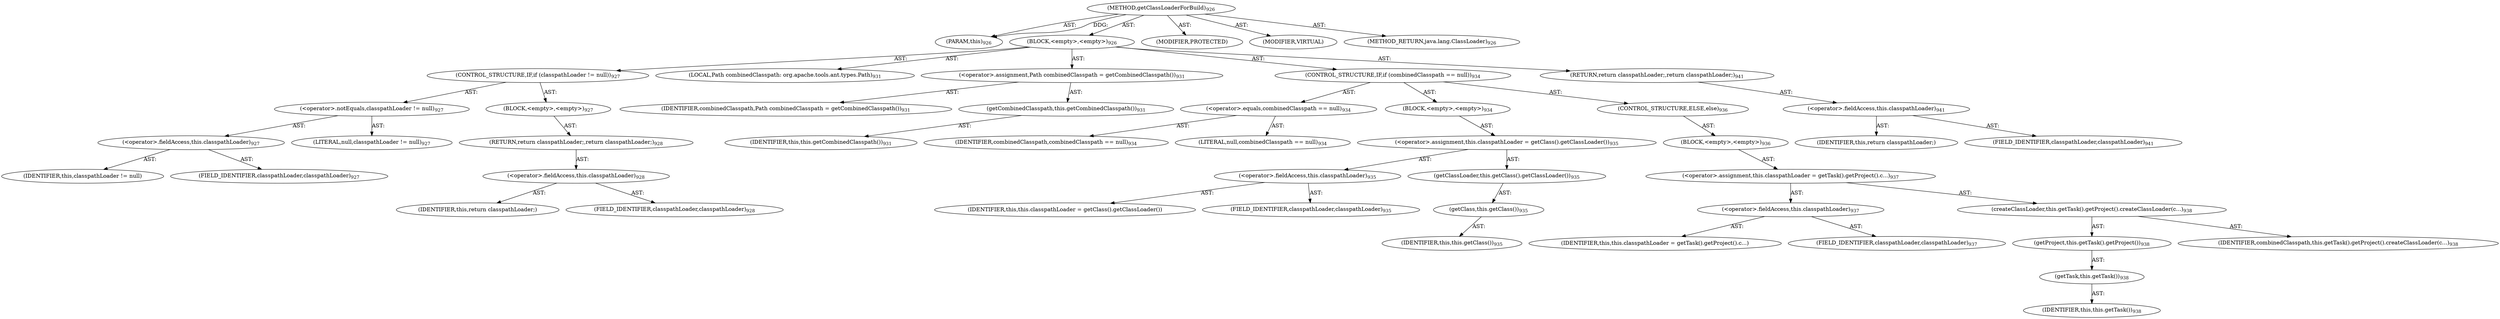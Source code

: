digraph "getClassLoaderForBuild" {  
"111669149727" [label = <(METHOD,getClassLoaderForBuild)<SUB>926</SUB>> ]
"115964117006" [label = <(PARAM,this)<SUB>926</SUB>> ]
"25769803907" [label = <(BLOCK,&lt;empty&gt;,&lt;empty&gt;)<SUB>926</SUB>> ]
"47244640343" [label = <(CONTROL_STRUCTURE,IF,if (classpathLoader != null))<SUB>927</SUB>> ]
"30064771702" [label = <(&lt;operator&gt;.notEquals,classpathLoader != null)<SUB>927</SUB>> ]
"30064771703" [label = <(&lt;operator&gt;.fieldAccess,this.classpathLoader)<SUB>927</SUB>> ]
"68719477256" [label = <(IDENTIFIER,this,classpathLoader != null)> ]
"55834574996" [label = <(FIELD_IDENTIFIER,classpathLoader,classpathLoader)<SUB>927</SUB>> ]
"90194313331" [label = <(LITERAL,null,classpathLoader != null)<SUB>927</SUB>> ]
"25769803908" [label = <(BLOCK,&lt;empty&gt;,&lt;empty&gt;)<SUB>927</SUB>> ]
"146028888085" [label = <(RETURN,return classpathLoader;,return classpathLoader;)<SUB>928</SUB>> ]
"30064771704" [label = <(&lt;operator&gt;.fieldAccess,this.classpathLoader)<SUB>928</SUB>> ]
"68719477257" [label = <(IDENTIFIER,this,return classpathLoader;)> ]
"55834574997" [label = <(FIELD_IDENTIFIER,classpathLoader,classpathLoader)<SUB>928</SUB>> ]
"94489280595" [label = <(LOCAL,Path combinedClasspath: org.apache.tools.ant.types.Path)<SUB>931</SUB>> ]
"30064771705" [label = <(&lt;operator&gt;.assignment,Path combinedClasspath = getCombinedClasspath())<SUB>931</SUB>> ]
"68719477258" [label = <(IDENTIFIER,combinedClasspath,Path combinedClasspath = getCombinedClasspath())<SUB>931</SUB>> ]
"30064771706" [label = <(getCombinedClasspath,this.getCombinedClasspath())<SUB>931</SUB>> ]
"68719476772" [label = <(IDENTIFIER,this,this.getCombinedClasspath())<SUB>931</SUB>> ]
"47244640344" [label = <(CONTROL_STRUCTURE,IF,if (combinedClasspath == null))<SUB>934</SUB>> ]
"30064771707" [label = <(&lt;operator&gt;.equals,combinedClasspath == null)<SUB>934</SUB>> ]
"68719477259" [label = <(IDENTIFIER,combinedClasspath,combinedClasspath == null)<SUB>934</SUB>> ]
"90194313332" [label = <(LITERAL,null,combinedClasspath == null)<SUB>934</SUB>> ]
"25769803909" [label = <(BLOCK,&lt;empty&gt;,&lt;empty&gt;)<SUB>934</SUB>> ]
"30064771708" [label = <(&lt;operator&gt;.assignment,this.classpathLoader = getClass().getClassLoader())<SUB>935</SUB>> ]
"30064771709" [label = <(&lt;operator&gt;.fieldAccess,this.classpathLoader)<SUB>935</SUB>> ]
"68719477260" [label = <(IDENTIFIER,this,this.classpathLoader = getClass().getClassLoader())> ]
"55834574998" [label = <(FIELD_IDENTIFIER,classpathLoader,classpathLoader)<SUB>935</SUB>> ]
"30064771710" [label = <(getClassLoader,this.getClass().getClassLoader())<SUB>935</SUB>> ]
"30064771711" [label = <(getClass,this.getClass())<SUB>935</SUB>> ]
"68719476773" [label = <(IDENTIFIER,this,this.getClass())<SUB>935</SUB>> ]
"47244640345" [label = <(CONTROL_STRUCTURE,ELSE,else)<SUB>936</SUB>> ]
"25769803910" [label = <(BLOCK,&lt;empty&gt;,&lt;empty&gt;)<SUB>936</SUB>> ]
"30064771712" [label = <(&lt;operator&gt;.assignment,this.classpathLoader = getTask().getProject().c...)<SUB>937</SUB>> ]
"30064771713" [label = <(&lt;operator&gt;.fieldAccess,this.classpathLoader)<SUB>937</SUB>> ]
"68719477261" [label = <(IDENTIFIER,this,this.classpathLoader = getTask().getProject().c...)> ]
"55834574999" [label = <(FIELD_IDENTIFIER,classpathLoader,classpathLoader)<SUB>937</SUB>> ]
"30064771714" [label = <(createClassLoader,this.getTask().getProject().createClassLoader(c...)<SUB>938</SUB>> ]
"30064771715" [label = <(getProject,this.getTask().getProject())<SUB>938</SUB>> ]
"30064771716" [label = <(getTask,this.getTask())<SUB>938</SUB>> ]
"68719476774" [label = <(IDENTIFIER,this,this.getTask())<SUB>938</SUB>> ]
"68719477262" [label = <(IDENTIFIER,combinedClasspath,this.getTask().getProject().createClassLoader(c...)<SUB>938</SUB>> ]
"146028888086" [label = <(RETURN,return classpathLoader;,return classpathLoader;)<SUB>941</SUB>> ]
"30064771717" [label = <(&lt;operator&gt;.fieldAccess,this.classpathLoader)<SUB>941</SUB>> ]
"68719477263" [label = <(IDENTIFIER,this,return classpathLoader;)> ]
"55834575000" [label = <(FIELD_IDENTIFIER,classpathLoader,classpathLoader)<SUB>941</SUB>> ]
"133143986264" [label = <(MODIFIER,PROTECTED)> ]
"133143986265" [label = <(MODIFIER,VIRTUAL)> ]
"128849018911" [label = <(METHOD_RETURN,java.lang.ClassLoader)<SUB>926</SUB>> ]
  "111669149727" -> "115964117006"  [ label = "AST: "] 
  "111669149727" -> "25769803907"  [ label = "AST: "] 
  "111669149727" -> "133143986264"  [ label = "AST: "] 
  "111669149727" -> "133143986265"  [ label = "AST: "] 
  "111669149727" -> "128849018911"  [ label = "AST: "] 
  "25769803907" -> "47244640343"  [ label = "AST: "] 
  "25769803907" -> "94489280595"  [ label = "AST: "] 
  "25769803907" -> "30064771705"  [ label = "AST: "] 
  "25769803907" -> "47244640344"  [ label = "AST: "] 
  "25769803907" -> "146028888086"  [ label = "AST: "] 
  "47244640343" -> "30064771702"  [ label = "AST: "] 
  "47244640343" -> "25769803908"  [ label = "AST: "] 
  "30064771702" -> "30064771703"  [ label = "AST: "] 
  "30064771702" -> "90194313331"  [ label = "AST: "] 
  "30064771703" -> "68719477256"  [ label = "AST: "] 
  "30064771703" -> "55834574996"  [ label = "AST: "] 
  "25769803908" -> "146028888085"  [ label = "AST: "] 
  "146028888085" -> "30064771704"  [ label = "AST: "] 
  "30064771704" -> "68719477257"  [ label = "AST: "] 
  "30064771704" -> "55834574997"  [ label = "AST: "] 
  "30064771705" -> "68719477258"  [ label = "AST: "] 
  "30064771705" -> "30064771706"  [ label = "AST: "] 
  "30064771706" -> "68719476772"  [ label = "AST: "] 
  "47244640344" -> "30064771707"  [ label = "AST: "] 
  "47244640344" -> "25769803909"  [ label = "AST: "] 
  "47244640344" -> "47244640345"  [ label = "AST: "] 
  "30064771707" -> "68719477259"  [ label = "AST: "] 
  "30064771707" -> "90194313332"  [ label = "AST: "] 
  "25769803909" -> "30064771708"  [ label = "AST: "] 
  "30064771708" -> "30064771709"  [ label = "AST: "] 
  "30064771708" -> "30064771710"  [ label = "AST: "] 
  "30064771709" -> "68719477260"  [ label = "AST: "] 
  "30064771709" -> "55834574998"  [ label = "AST: "] 
  "30064771710" -> "30064771711"  [ label = "AST: "] 
  "30064771711" -> "68719476773"  [ label = "AST: "] 
  "47244640345" -> "25769803910"  [ label = "AST: "] 
  "25769803910" -> "30064771712"  [ label = "AST: "] 
  "30064771712" -> "30064771713"  [ label = "AST: "] 
  "30064771712" -> "30064771714"  [ label = "AST: "] 
  "30064771713" -> "68719477261"  [ label = "AST: "] 
  "30064771713" -> "55834574999"  [ label = "AST: "] 
  "30064771714" -> "30064771715"  [ label = "AST: "] 
  "30064771714" -> "68719477262"  [ label = "AST: "] 
  "30064771715" -> "30064771716"  [ label = "AST: "] 
  "30064771716" -> "68719476774"  [ label = "AST: "] 
  "146028888086" -> "30064771717"  [ label = "AST: "] 
  "30064771717" -> "68719477263"  [ label = "AST: "] 
  "30064771717" -> "55834575000"  [ label = "AST: "] 
  "111669149727" -> "115964117006"  [ label = "DDG: "] 
}
